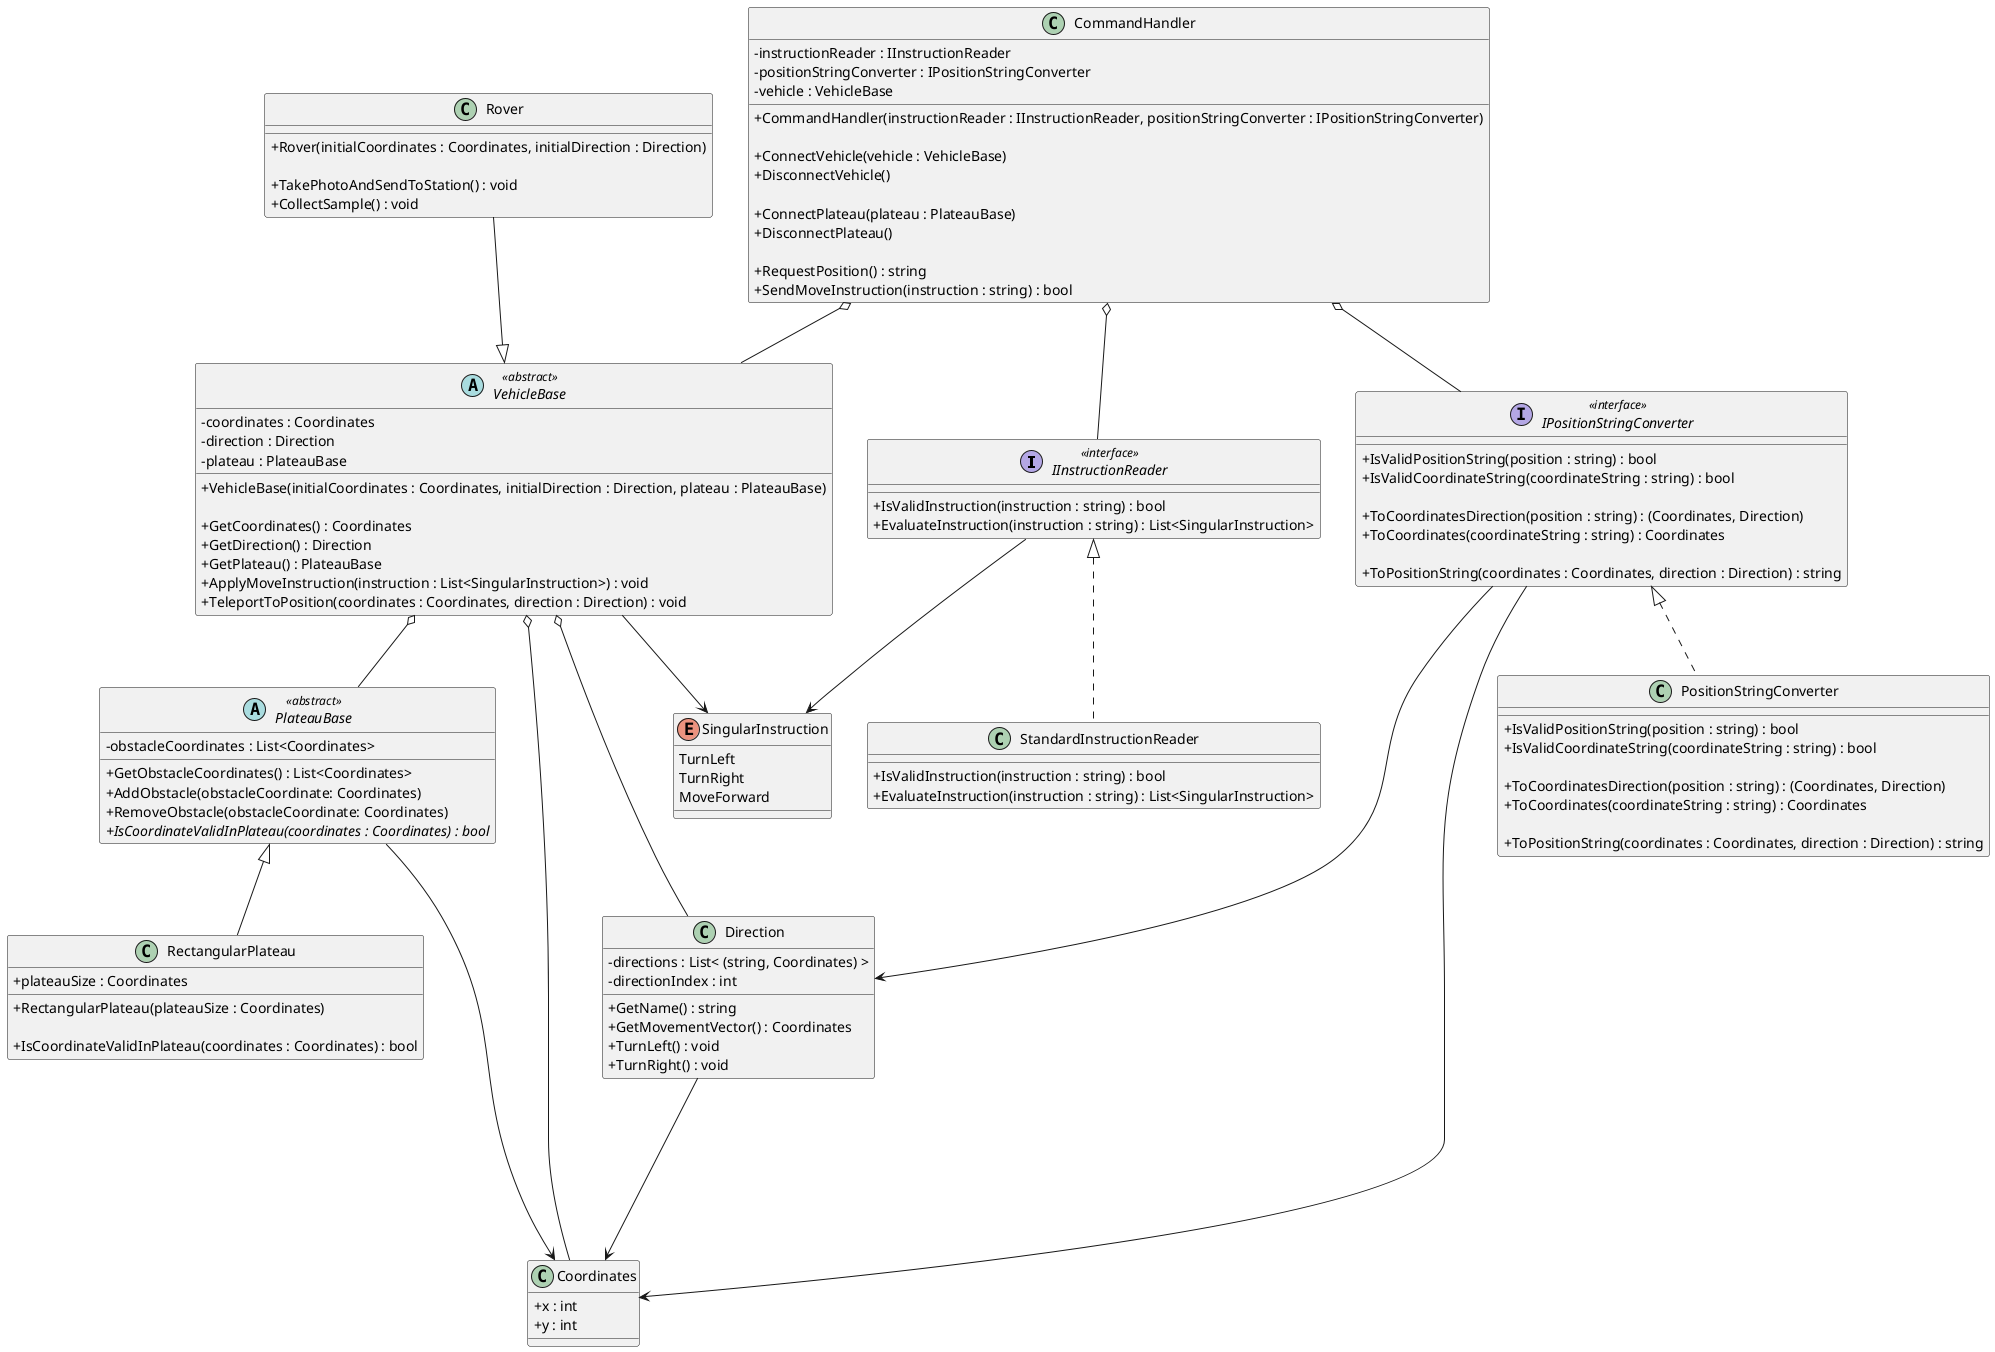 @startuml "Mars Rover Challenge"
skinparam classAttributeIconSize 0

interface IInstructionReader <<interface>>
{
  + IsValidInstruction(instruction : string) : bool
  + EvaluateInstruction(instruction : string) : List<SingularInstruction>
}

enum SingularInstruction
{
  TurnLeft
  TurnRight
  MoveForward
}

class StandardInstructionReader
{
  + IsValidInstruction(instruction : string) : bool
  + EvaluateInstruction(instruction : string) : List<SingularInstruction>
}

abstract PlateauBase <<abstract>>
{
  - obstacleCoordinates : List<Coordinates>

  + GetObstacleCoordinates() : List<Coordinates>
  + AddObstacle(obstacleCoordinate: Coordinates)
  + RemoveObstacle(obstacleCoordinate: Coordinates)
  {abstract} + IsCoordinateValidInPlateau(coordinates : Coordinates) : bool
}

class RectangularPlateau
{
  + plateauSize : Coordinates

  + RectangularPlateau(plateauSize : Coordinates)

  + IsCoordinateValidInPlateau(coordinates : Coordinates) : bool
}

class Coordinates
{
  + x : int
  + y : int
}

class Direction
{
  - directions : List< &#40;string, Coordinates&#41; >
  - directionIndex : int

  + GetName() : string
  + GetMovementVector() : Coordinates
  + TurnLeft() : void
  + TurnRight() : void
}

interface IPositionStringConverter <<interface>>
{
  + IsValidPositionString(position : string) : bool
  + IsValidCoordinateString(coordinateString : string) : bool

  + ToCoordinatesDirection(position : string) : (Coordinates, Direction)
  + ToCoordinates(coordinateString : string) : Coordinates

  + ToPositionString(coordinates : Coordinates, direction : Direction) : string
}

class PositionStringConverter
{
  + IsValidPositionString(position : string) : bool
  + IsValidCoordinateString(coordinateString : string) : bool

  + ToCoordinatesDirection(position : string) : (Coordinates, Direction)
  + ToCoordinates(coordinateString : string) : Coordinates

  + ToPositionString(coordinates : Coordinates, direction : Direction) : string
}

abstract VehicleBase <<abstract>>
{
  - coordinates : Coordinates
  - direction : Direction
  - plateau : PlateauBase

  + VehicleBase(initialCoordinates : Coordinates, initialDirection : Direction, plateau : PlateauBase)

  + GetCoordinates() : Coordinates
  + GetDirection() : Direction
  + GetPlateau() : PlateauBase
  + ApplyMoveInstruction(instruction : List<SingularInstruction>) : void
  + TeleportToPosition(coordinates : Coordinates, direction : Direction) : void
}

class Rover
{
  + Rover(initialCoordinates : Coordinates, initialDirection : Direction)

  + TakePhotoAndSendToStation() : void
  + CollectSample() : void
}

class CommandHandler
{
  - instructionReader : IInstructionReader
  - positionStringConverter : IPositionStringConverter
  - vehicle : VehicleBase

  + CommandHandler(instructionReader : IInstructionReader, positionStringConverter : IPositionStringConverter)
  
  + ConnectVehicle(vehicle : VehicleBase)
  + DisconnectVehicle()

  + ConnectPlateau(plateau : PlateauBase)
  + DisconnectPlateau()

  + RequestPosition() : string
  + SendMoveInstruction(instruction : string) : bool
}

CommandHandler o-- IInstructionReader
CommandHandler o-- IPositionStringConverter
CommandHandler o-- VehicleBase

IInstructionReader --> SingularInstruction
IInstructionReader <|.. StandardInstructionReader 

VehicleBase <|-u- Rover
VehicleBase --> SingularInstruction
VehicleBase o--- Direction
VehicleBase o---- Coordinates
VehicleBase o-- PlateauBase

IPositionStringConverter <|.. PositionStringConverter
IPositionStringConverter ---> Direction
IPositionStringConverter ---> Coordinates

PlateauBase <|-- RectangularPlateau
PlateauBase -----> Coordinates

Direction --> Coordinates 

@enduml